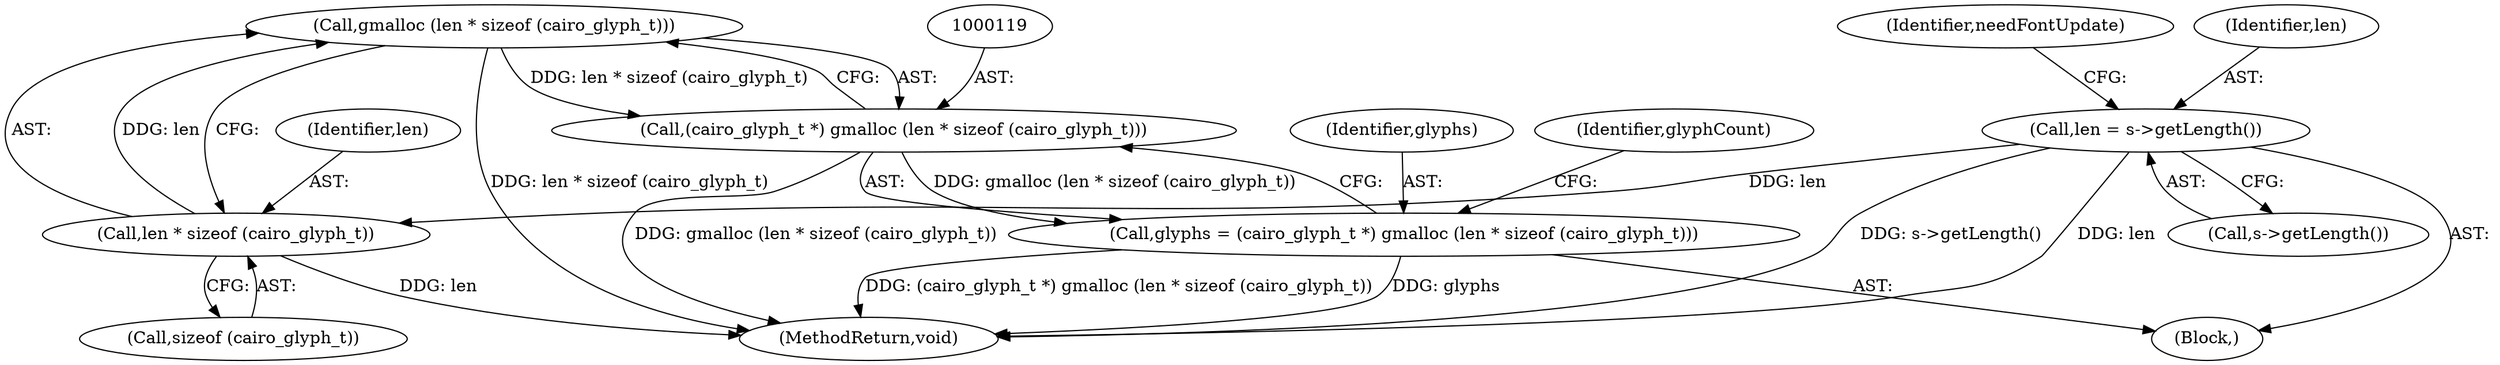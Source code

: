 digraph "1_poppler_7b2d314a61fd0e12f47c62996cb49ec0d1ba747a_0@API" {
"1000120" [label="(Call,gmalloc (len * sizeof (cairo_glyph_t)))"];
"1000121" [label="(Call,len * sizeof (cairo_glyph_t))"];
"1000105" [label="(Call,len = s->getLength())"];
"1000118" [label="(Call,(cairo_glyph_t *) gmalloc (len * sizeof (cairo_glyph_t)))"];
"1000116" [label="(Call,glyphs = (cairo_glyph_t *) gmalloc (len * sizeof (cairo_glyph_t)))"];
"1000117" [label="(Identifier,glyphs)"];
"1000107" [label="(Call,s->getLength())"];
"1000109" [label="(Identifier,needFontUpdate)"];
"1000126" [label="(Identifier,glyphCount)"];
"1000128" [label="(MethodReturn,void)"];
"1000105" [label="(Call,len = s->getLength())"];
"1000120" [label="(Call,gmalloc (len * sizeof (cairo_glyph_t)))"];
"1000103" [label="(Block,)"];
"1000122" [label="(Identifier,len)"];
"1000106" [label="(Identifier,len)"];
"1000118" [label="(Call,(cairo_glyph_t *) gmalloc (len * sizeof (cairo_glyph_t)))"];
"1000121" [label="(Call,len * sizeof (cairo_glyph_t))"];
"1000116" [label="(Call,glyphs = (cairo_glyph_t *) gmalloc (len * sizeof (cairo_glyph_t)))"];
"1000123" [label="(Call,sizeof (cairo_glyph_t))"];
"1000120" -> "1000118"  [label="AST: "];
"1000120" -> "1000121"  [label="CFG: "];
"1000121" -> "1000120"  [label="AST: "];
"1000118" -> "1000120"  [label="CFG: "];
"1000120" -> "1000128"  [label="DDG: len * sizeof (cairo_glyph_t)"];
"1000120" -> "1000118"  [label="DDG: len * sizeof (cairo_glyph_t)"];
"1000121" -> "1000120"  [label="DDG: len"];
"1000121" -> "1000123"  [label="CFG: "];
"1000122" -> "1000121"  [label="AST: "];
"1000123" -> "1000121"  [label="AST: "];
"1000121" -> "1000128"  [label="DDG: len"];
"1000105" -> "1000121"  [label="DDG: len"];
"1000105" -> "1000103"  [label="AST: "];
"1000105" -> "1000107"  [label="CFG: "];
"1000106" -> "1000105"  [label="AST: "];
"1000107" -> "1000105"  [label="AST: "];
"1000109" -> "1000105"  [label="CFG: "];
"1000105" -> "1000128"  [label="DDG: s->getLength()"];
"1000105" -> "1000128"  [label="DDG: len"];
"1000118" -> "1000116"  [label="AST: "];
"1000119" -> "1000118"  [label="AST: "];
"1000116" -> "1000118"  [label="CFG: "];
"1000118" -> "1000128"  [label="DDG: gmalloc (len * sizeof (cairo_glyph_t))"];
"1000118" -> "1000116"  [label="DDG: gmalloc (len * sizeof (cairo_glyph_t))"];
"1000116" -> "1000103"  [label="AST: "];
"1000117" -> "1000116"  [label="AST: "];
"1000126" -> "1000116"  [label="CFG: "];
"1000116" -> "1000128"  [label="DDG: glyphs"];
"1000116" -> "1000128"  [label="DDG: (cairo_glyph_t *) gmalloc (len * sizeof (cairo_glyph_t))"];
}
